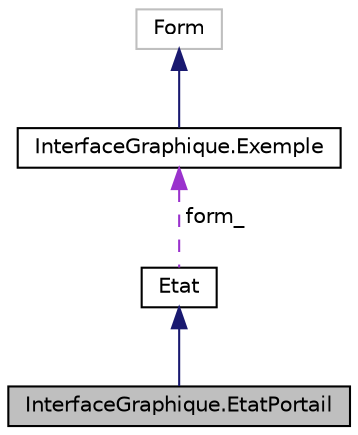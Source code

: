 digraph "InterfaceGraphique.EtatPortail"
{
  edge [fontname="Helvetica",fontsize="10",labelfontname="Helvetica",labelfontsize="10"];
  node [fontname="Helvetica",fontsize="10",shape=record];
  Node1 [label="InterfaceGraphique.EtatPortail",height=0.2,width=0.4,color="black", fillcolor="grey75", style="filled", fontcolor="black"];
  Node2 -> Node1 [dir="back",color="midnightblue",fontsize="10",style="solid",fontname="Helvetica"];
  Node2 [label="Etat",height=0.2,width=0.4,color="black", fillcolor="white", style="filled",URL="$d3/d80/class_interface_graphique_1_1_etat.html",tooltip="Etat abstrait du patron State. "];
  Node3 -> Node2 [dir="back",color="darkorchid3",fontsize="10",style="dashed",label=" form_" ,fontname="Helvetica"];
  Node3 [label="InterfaceGraphique.Exemple",height=0.2,width=0.4,color="black", fillcolor="white", style="filled",URL="$d9/d14/class_interface_graphique_1_1_exemple.html",tooltip="Main window de l&#39;éditeur du jeu. "];
  Node4 -> Node3 [dir="back",color="midnightblue",fontsize="10",style="solid",fontname="Helvetica"];
  Node4 [label="Form",height=0.2,width=0.4,color="grey75", fillcolor="white", style="filled"];
}
